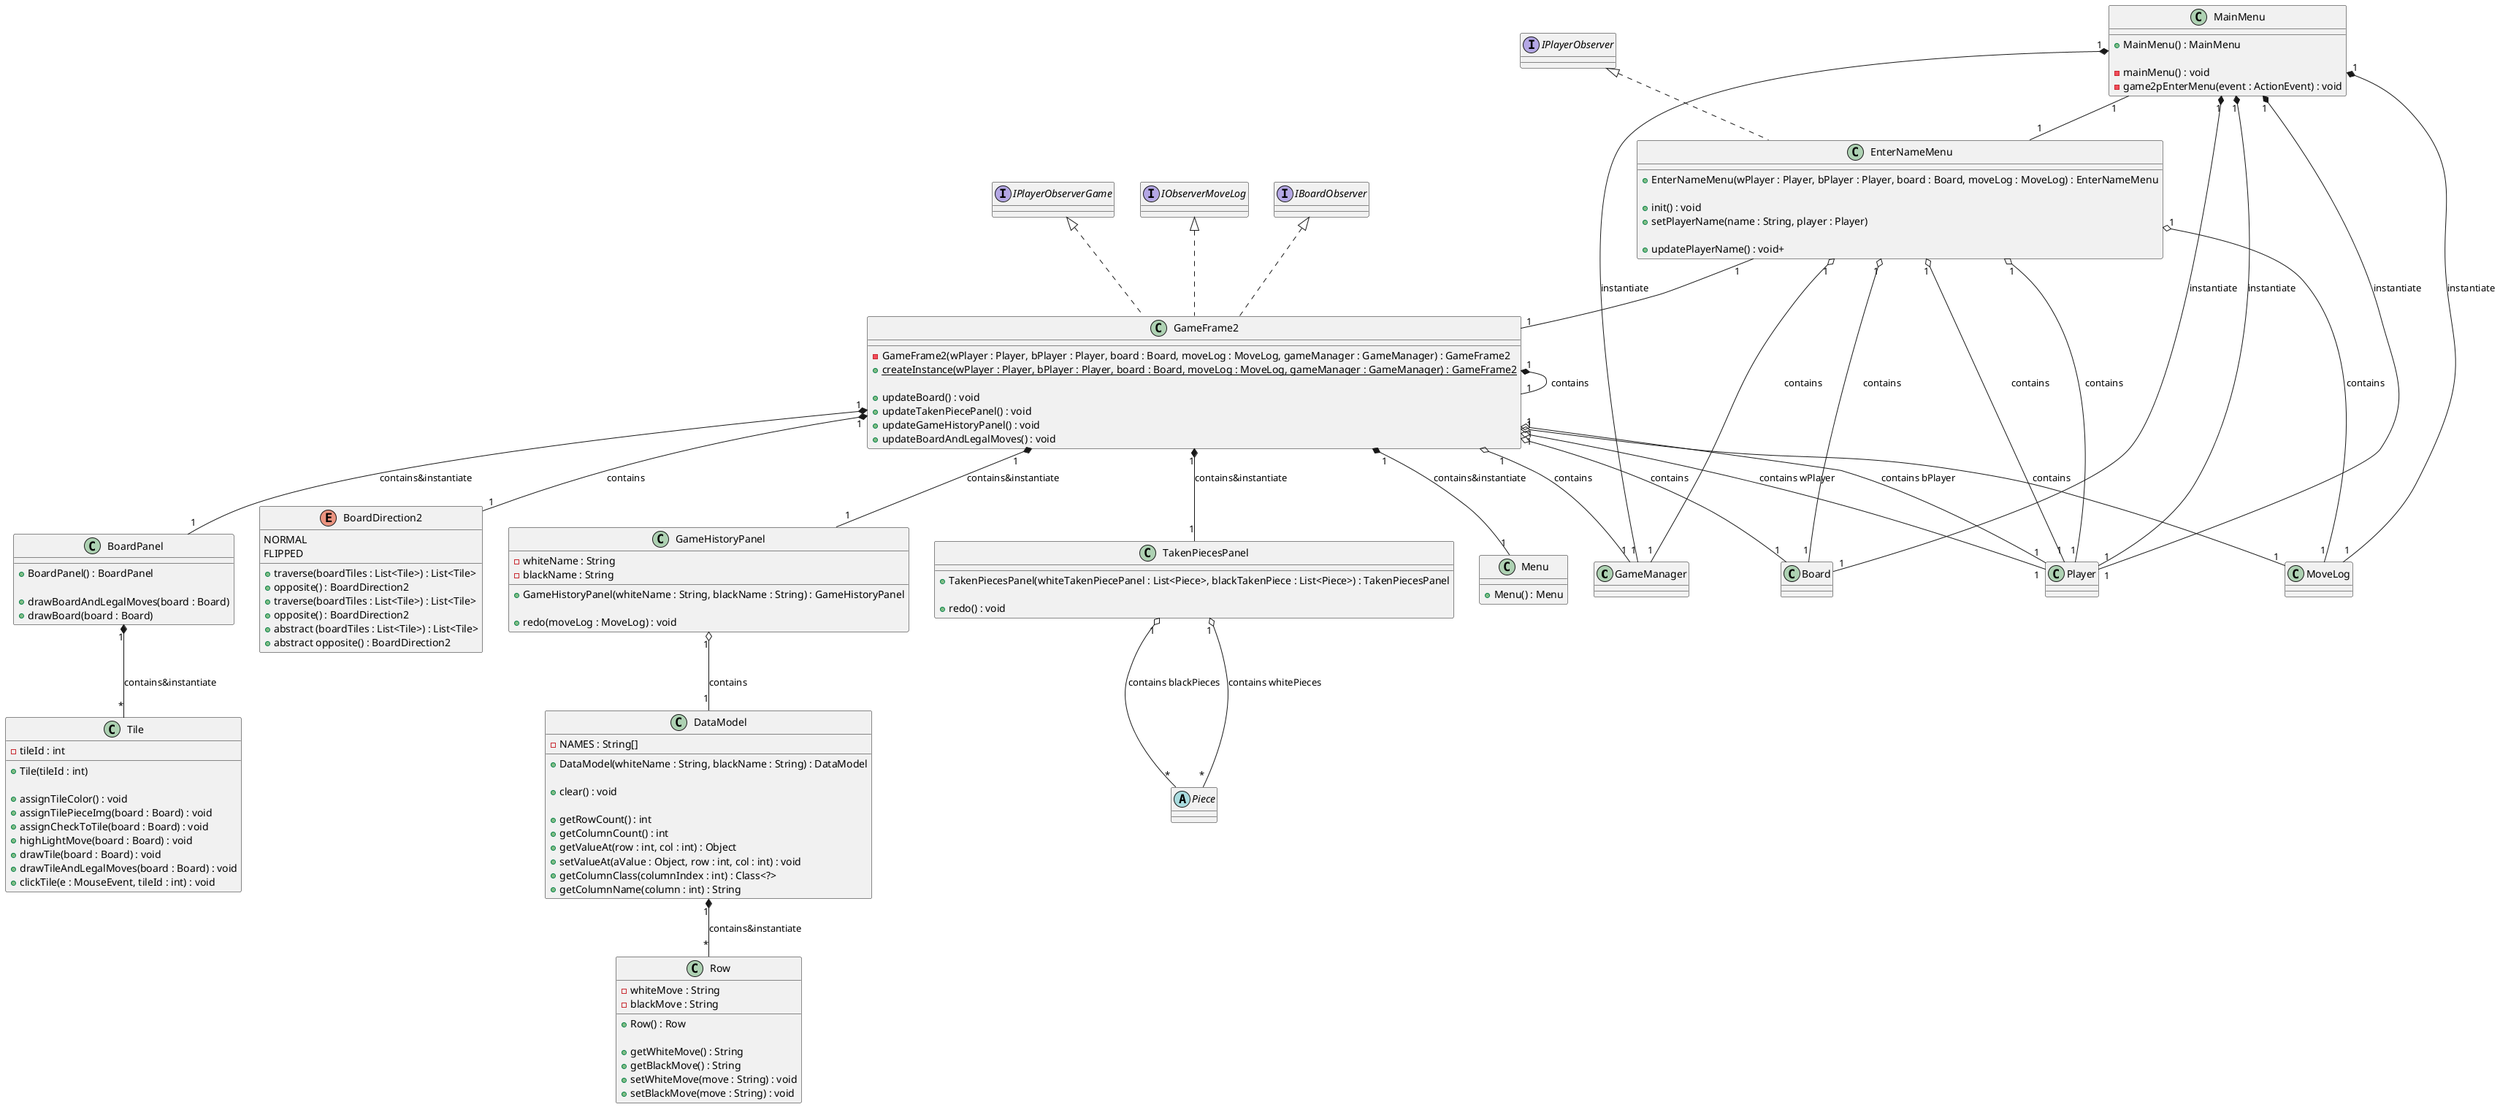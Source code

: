 @startuml
'https://plantuml.com/class-diagram

class GameManager{
}

class Board {
}

interface IBoardObserver {
}

abstract class Piece {
}
class Player {
}

interface IPlayerObserver {
}

interface IPlayerObserverGame {

}

interface IObserverMoveLog {

}

class MoveLog {
}

class EnterNameMenu implements IPlayerObserver{
    +EnterNameMenu(wPlayer : Player, bPlayer : Player, board : Board, moveLog : MoveLog) : EnterNameMenu

    +init() : void
    +setPlayerName(name : String, player : Player)

    +updatePlayerName() : void+
}

class GameFrame2 implements IBoardObserver, IPlayerObserverGame, IObserverMoveLog {
    -GameFrame2(wPlayer : Player, bPlayer : Player, board : Board, moveLog : MoveLog, gameManager : GameManager) : GameFrame2
    +{static} createInstance(wPlayer : Player, bPlayer : Player, board : Board, moveLog : MoveLog, gameManager : GameManager) : GameFrame2

    +updateBoard() : void
    +updateTakenPiecePanel() : void
    +updateGameHistoryPanel() : void
    +updateBoardAndLegalMoves() : void
}

class Menu {
    +Menu() : Menu
}

class BoardPanel {
    +BoardPanel() : BoardPanel

    +drawBoardAndLegalMoves(board : Board)
    +drawBoard(board : Board)
}

enum BoardDirection2 {
    NORMAL
        +traverse(boardTiles : List<Tile>) : List<Tile>
        +opposite() : BoardDirection2
    FLIPPED
        +traverse(boardTiles : List<Tile>) : List<Tile>
        +opposite() : BoardDirection2
    +abstract (boardTiles : List<Tile>) : List<Tile>
    +abstract opposite() : BoardDirection2
}

class GameHistoryPanel {
    -whiteName : String
    -blackName : String

    +GameHistoryPanel(whiteName : String, blackName : String) : GameHistoryPanel

    +redo(moveLog : MoveLog) : void
}

class DataModel {
    -NAMES : String[]

    +DataModel(whiteName : String, blackName : String) : DataModel

    +clear() : void

    +getRowCount() : int
    +getColumnCount() : int
    +getValueAt(row : int, col : int) : Object
    +setValueAt(aValue : Object, row : int, col : int) : void
    +getColumnClass(columnIndex : int) : Class<?>
    +getColumnName(column : int) : String
}

class Row {
    -whiteMove : String
    -blackMove : String

    +Row() : Row

    +getWhiteMove() : String
    +getBlackMove() : String
    +setWhiteMove(move : String) : void
    +setBlackMove(move : String) : void
}

class MainMenu {
    +MainMenu() : MainMenu

    -mainMenu() : void
    -game2pEnterMenu(event : ActionEvent) : void
}

class TakenPiecesPanel {
    +TakenPiecesPanel(whiteTakenPiecePanel : List<Piece>, blackTakenPiece : List<Piece>) : TakenPiecesPanel

    +redo() : void
}

class Tile {
    -tileId : int

    +Tile(tileId : int)

    +assignTileColor() : void
    +assignTilePieceImg(board : Board) : void
    +assignCheckToTile(board : Board) : void
    +highLightMove(board : Board) : void
    +drawTile(board : Board) : void
    +drawTileAndLegalMoves(board : Board) : void
    +clickTile(e : MouseEvent, tileId : int) : void
}


MainMenu "1" -- "1" EnterNameMenu
MainMenu "1" *-- "1" Player : instantiate
MainMenu "1" *-- "1" Player : instantiate
MainMenu "1" *-- "1" Board : instantiate
MainMenu "1" *-- "1" GameManager : instantiate
MainMenu "1" *-- "1" MoveLog : instantiate

EnterNameMenu "1" -- "1" GameFrame2

GameFrame2 "1" *-- "1" Menu : contains&instantiate
GameFrame2 "1" *-- "1" BoardPanel : contains&instantiate
GameFrame2 "1" *-- "1" BoardDirection2 : contains
GameFrame2 "1" *-- "1" TakenPiecesPanel : contains&instantiate
GameFrame2 "1" *-- "1" GameHistoryPanel : contains&instantiate
GameFrame2 "1" o-- "1" MoveLog : contains
GameFrame2 "1" o-- "1" Player : contains wPlayer
GameFrame2 "1" o-- "1" Player : contains bPlayer
GameFrame2 "1" o-- "1" Board : contains
GameFrame2 "1" *-- "1" GameFrame2 : contains
GameFrame2 "1" o-- "1" GameManager : contains

BoardPanel "1" *-- "*" Tile : contains&instantiate

GameHistoryPanel "1" o-- "1" DataModel : contains

TakenPiecesPanel "1" o-- "*" Piece : contains whitePieces
TakenPiecesPanel "1" o-- "*" Piece : contains blackPieces

DataModel "1" *-- "*" Row : contains&instantiate

EnterNameMenu "1" o-- "1" Player : contains
EnterNameMenu "1" o-- "1" Player : contains
EnterNameMenu "1" o-- "1" Board : contains
EnterNameMenu "1" o-- "1" GameManager : contains
EnterNameMenu "1" o-- "1" MoveLog : contains






@enduml